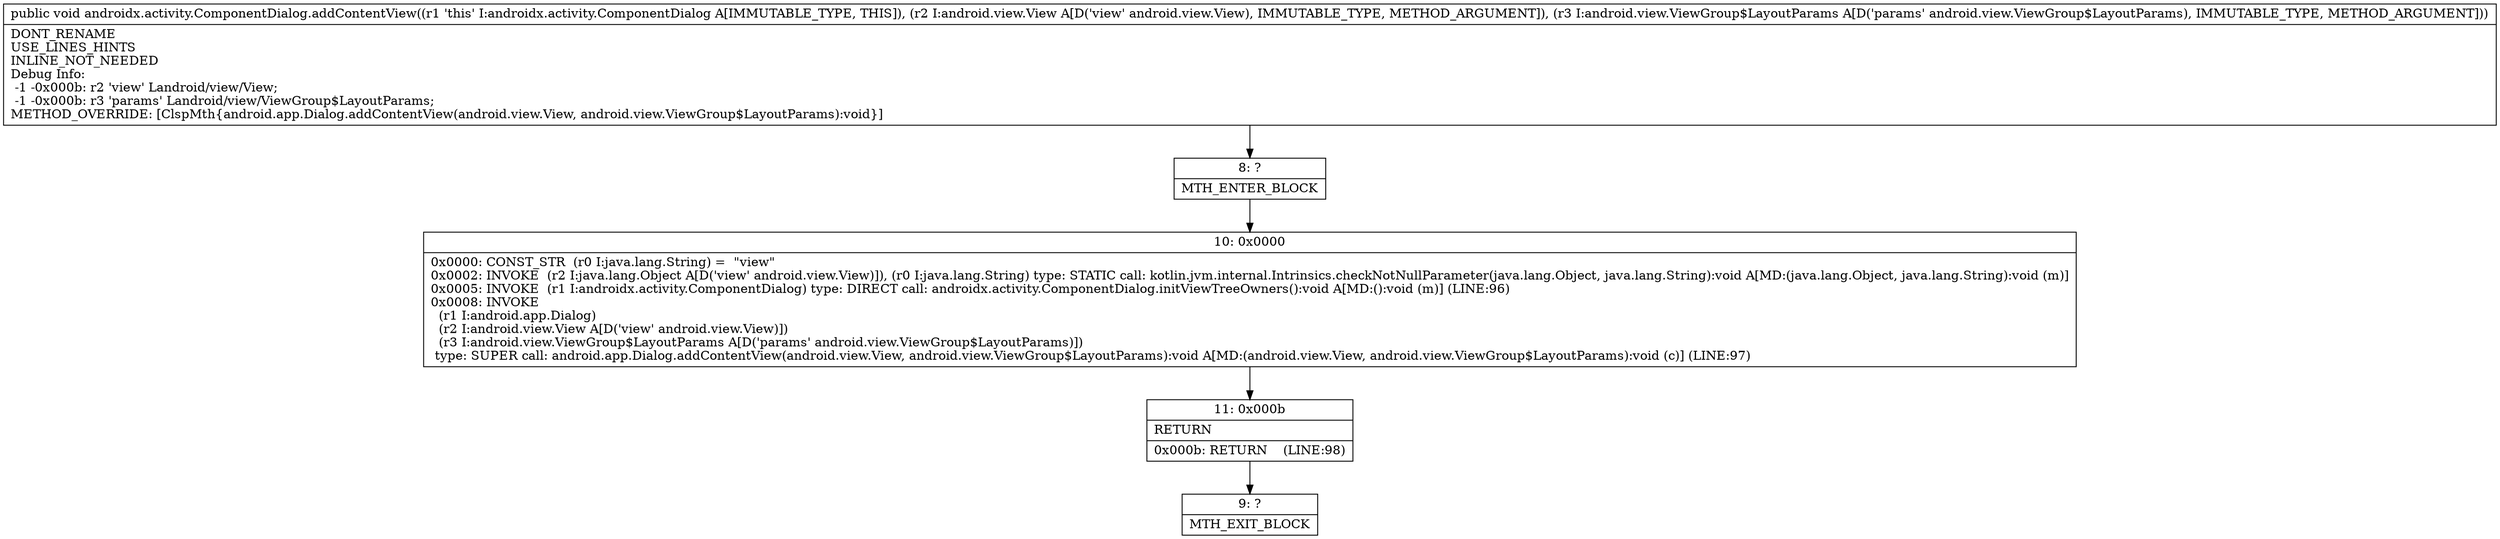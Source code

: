 digraph "CFG forandroidx.activity.ComponentDialog.addContentView(Landroid\/view\/View;Landroid\/view\/ViewGroup$LayoutParams;)V" {
Node_8 [shape=record,label="{8\:\ ?|MTH_ENTER_BLOCK\l}"];
Node_10 [shape=record,label="{10\:\ 0x0000|0x0000: CONST_STR  (r0 I:java.lang.String) =  \"view\" \l0x0002: INVOKE  (r2 I:java.lang.Object A[D('view' android.view.View)]), (r0 I:java.lang.String) type: STATIC call: kotlin.jvm.internal.Intrinsics.checkNotNullParameter(java.lang.Object, java.lang.String):void A[MD:(java.lang.Object, java.lang.String):void (m)]\l0x0005: INVOKE  (r1 I:androidx.activity.ComponentDialog) type: DIRECT call: androidx.activity.ComponentDialog.initViewTreeOwners():void A[MD:():void (m)] (LINE:96)\l0x0008: INVOKE  \l  (r1 I:android.app.Dialog)\l  (r2 I:android.view.View A[D('view' android.view.View)])\l  (r3 I:android.view.ViewGroup$LayoutParams A[D('params' android.view.ViewGroup$LayoutParams)])\l type: SUPER call: android.app.Dialog.addContentView(android.view.View, android.view.ViewGroup$LayoutParams):void A[MD:(android.view.View, android.view.ViewGroup$LayoutParams):void (c)] (LINE:97)\l}"];
Node_11 [shape=record,label="{11\:\ 0x000b|RETURN\l|0x000b: RETURN    (LINE:98)\l}"];
Node_9 [shape=record,label="{9\:\ ?|MTH_EXIT_BLOCK\l}"];
MethodNode[shape=record,label="{public void androidx.activity.ComponentDialog.addContentView((r1 'this' I:androidx.activity.ComponentDialog A[IMMUTABLE_TYPE, THIS]), (r2 I:android.view.View A[D('view' android.view.View), IMMUTABLE_TYPE, METHOD_ARGUMENT]), (r3 I:android.view.ViewGroup$LayoutParams A[D('params' android.view.ViewGroup$LayoutParams), IMMUTABLE_TYPE, METHOD_ARGUMENT]))  | DONT_RENAME\lUSE_LINES_HINTS\lINLINE_NOT_NEEDED\lDebug Info:\l  \-1 \-0x000b: r2 'view' Landroid\/view\/View;\l  \-1 \-0x000b: r3 'params' Landroid\/view\/ViewGroup$LayoutParams;\lMETHOD_OVERRIDE: [ClspMth\{android.app.Dialog.addContentView(android.view.View, android.view.ViewGroup$LayoutParams):void\}]\l}"];
MethodNode -> Node_8;Node_8 -> Node_10;
Node_10 -> Node_11;
Node_11 -> Node_9;
}

